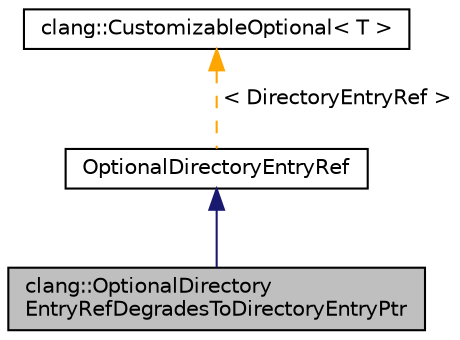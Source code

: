 digraph "clang::OptionalDirectoryEntryRefDegradesToDirectoryEntryPtr"
{
 // LATEX_PDF_SIZE
  bgcolor="transparent";
  edge [fontname="Helvetica",fontsize="10",labelfontname="Helvetica",labelfontsize="10"];
  node [fontname="Helvetica",fontsize="10",shape=record];
  Node1 [label="clang::OptionalDirectory\lEntryRefDegradesToDirectoryEntryPtr",height=0.2,width=0.4,color="black", fillcolor="grey75", style="filled", fontcolor="black",tooltip="Wrapper around OptionalDirectoryEntryRef that degrades to 'const DirectoryEntry*',..."];
  Node2 -> Node1 [dir="back",color="midnightblue",fontsize="10",style="solid",fontname="Helvetica"];
  Node2 [label="OptionalDirectoryEntryRef",height=0.2,width=0.4,color="black",URL="$classclang_1_1CustomizableOptional.html",tooltip=" "];
  Node3 -> Node2 [dir="back",color="orange",fontsize="10",style="dashed",label=" \< DirectoryEntryRef \>" ,fontname="Helvetica"];
  Node3 [label="clang::CustomizableOptional\< T \>",height=0.2,width=0.4,color="black",URL="$classclang_1_1CustomizableOptional.html",tooltip=" "];
}
